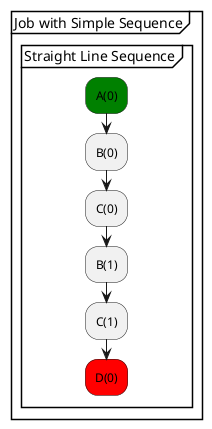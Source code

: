 /'

Tutorial - Simple Sequence Definition with Explicit Occurrences
  
'/

@startuml 
partition "Job with Simple Sequence" {
  group "Straight Line Sequence"
      #green:A(0);
      :B(0);
      :C(0);
      :B(1);
      :C(1);
      #red:D(0);
  end group
}
@enduml
